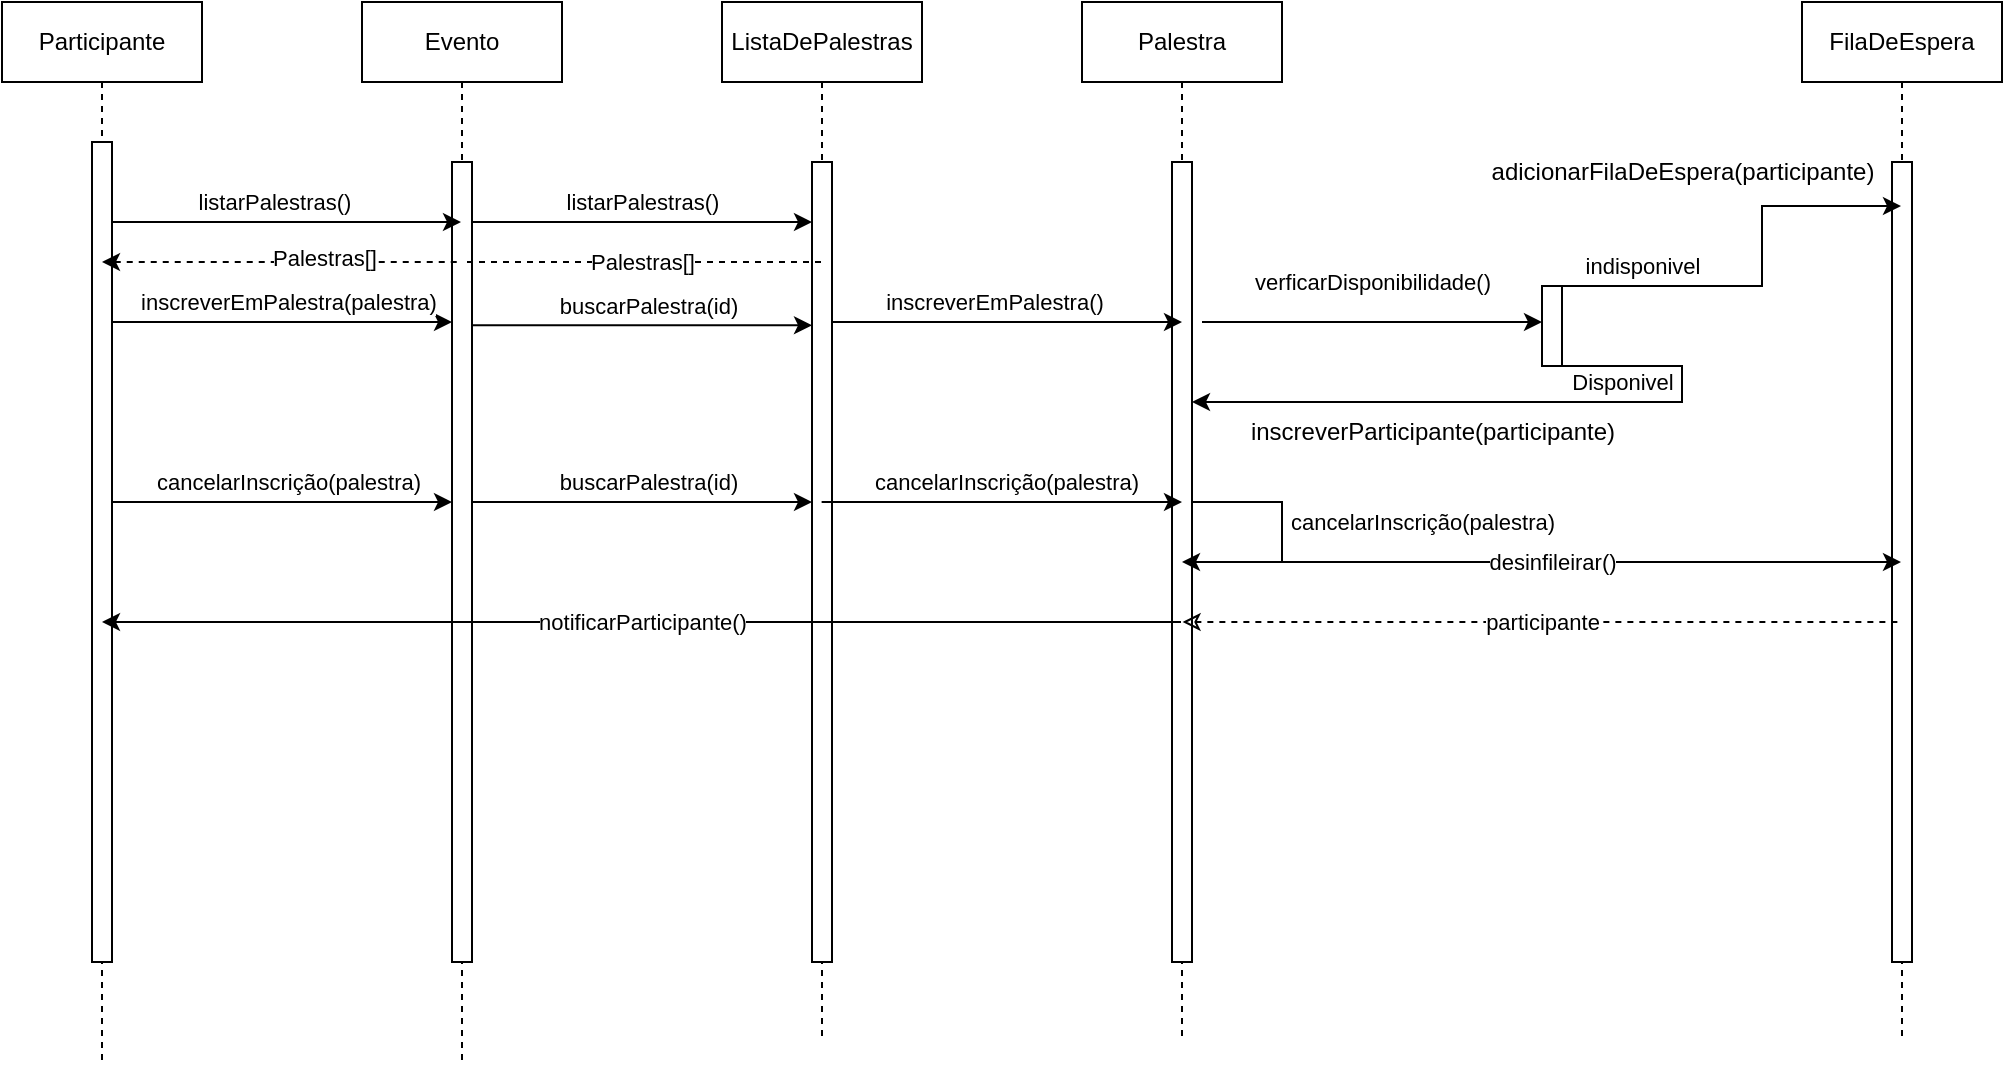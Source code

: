<mxfile version="26.2.14">
  <diagram name="Page-1" id="2YBvvXClWsGukQMizWep">
    <mxGraphModel dx="955" dy="528" grid="1" gridSize="10" guides="1" tooltips="1" connect="1" arrows="1" fold="1" page="1" pageScale="1" pageWidth="850" pageHeight="1100" math="0" shadow="0">
      <root>
        <mxCell id="0" />
        <mxCell id="1" parent="0" />
        <mxCell id="aM9ryv3xv72pqoxQDRHE-1" value="Participante" style="shape=umlLifeline;perimeter=lifelinePerimeter;whiteSpace=wrap;html=1;container=0;dropTarget=0;collapsible=0;recursiveResize=0;outlineConnect=0;portConstraint=eastwest;newEdgeStyle={&quot;edgeStyle&quot;:&quot;elbowEdgeStyle&quot;,&quot;elbow&quot;:&quot;vertical&quot;,&quot;curved&quot;:0,&quot;rounded&quot;:0};" parent="1" vertex="1">
          <mxGeometry x="40" y="40" width="100" height="530" as="geometry" />
        </mxCell>
        <mxCell id="aM9ryv3xv72pqoxQDRHE-2" value="" style="html=1;points=[];perimeter=orthogonalPerimeter;outlineConnect=0;targetShapes=umlLifeline;portConstraint=eastwest;newEdgeStyle={&quot;edgeStyle&quot;:&quot;elbowEdgeStyle&quot;,&quot;elbow&quot;:&quot;vertical&quot;,&quot;curved&quot;:0,&quot;rounded&quot;:0};" parent="aM9ryv3xv72pqoxQDRHE-1" vertex="1">
          <mxGeometry x="45" y="70" width="10" height="410" as="geometry" />
        </mxCell>
        <mxCell id="aM9ryv3xv72pqoxQDRHE-5" value="Evento" style="shape=umlLifeline;perimeter=lifelinePerimeter;whiteSpace=wrap;html=1;container=0;dropTarget=0;collapsible=0;recursiveResize=0;outlineConnect=0;portConstraint=eastwest;newEdgeStyle={&quot;edgeStyle&quot;:&quot;elbowEdgeStyle&quot;,&quot;elbow&quot;:&quot;vertical&quot;,&quot;curved&quot;:0,&quot;rounded&quot;:0};" parent="1" vertex="1">
          <mxGeometry x="220" y="40" width="100" height="530" as="geometry" />
        </mxCell>
        <mxCell id="aM9ryv3xv72pqoxQDRHE-6" value="" style="html=1;points=[];perimeter=orthogonalPerimeter;outlineConnect=0;targetShapes=umlLifeline;portConstraint=eastwest;newEdgeStyle={&quot;edgeStyle&quot;:&quot;elbowEdgeStyle&quot;,&quot;elbow&quot;:&quot;vertical&quot;,&quot;curved&quot;:0,&quot;rounded&quot;:0};" parent="aM9ryv3xv72pqoxQDRHE-5" vertex="1">
          <mxGeometry x="45" y="80" width="10" height="400" as="geometry" />
        </mxCell>
        <mxCell id="brVLwmycuiolt7G4G05W-1" value="Palestra" style="shape=umlLifeline;perimeter=lifelinePerimeter;whiteSpace=wrap;html=1;container=0;dropTarget=0;collapsible=0;recursiveResize=0;outlineConnect=0;portConstraint=eastwest;newEdgeStyle={&quot;edgeStyle&quot;:&quot;elbowEdgeStyle&quot;,&quot;elbow&quot;:&quot;vertical&quot;,&quot;curved&quot;:0,&quot;rounded&quot;:0};" parent="1" vertex="1">
          <mxGeometry x="580" y="40" width="100" height="520" as="geometry" />
        </mxCell>
        <mxCell id="brVLwmycuiolt7G4G05W-2" value="" style="html=1;points=[];perimeter=orthogonalPerimeter;outlineConnect=0;targetShapes=umlLifeline;portConstraint=eastwest;newEdgeStyle={&quot;edgeStyle&quot;:&quot;elbowEdgeStyle&quot;,&quot;elbow&quot;:&quot;vertical&quot;,&quot;curved&quot;:0,&quot;rounded&quot;:0};" parent="brVLwmycuiolt7G4G05W-1" vertex="1">
          <mxGeometry x="45" y="80" width="10" height="400" as="geometry" />
        </mxCell>
        <mxCell id="brVLwmycuiolt7G4G05W-31" value="cancelarInscrição(palestra)" style="endArrow=classic;html=1;rounded=0;" parent="brVLwmycuiolt7G4G05W-1" source="brVLwmycuiolt7G4G05W-2" target="brVLwmycuiolt7G4G05W-1" edge="1">
          <mxGeometry x="-0.121" y="70" width="50" height="50" relative="1" as="geometry">
            <mxPoint x="60" y="250" as="sourcePoint" />
            <mxPoint x="230" y="250" as="targetPoint" />
            <Array as="points">
              <mxPoint x="100" y="250" />
              <mxPoint x="100" y="280" />
            </Array>
            <mxPoint as="offset" />
          </mxGeometry>
        </mxCell>
        <mxCell id="brVLwmycuiolt7G4G05W-3" value="ListaDePalestras" style="shape=umlLifeline;perimeter=lifelinePerimeter;whiteSpace=wrap;html=1;container=0;dropTarget=0;collapsible=0;recursiveResize=0;outlineConnect=0;portConstraint=eastwest;newEdgeStyle={&quot;edgeStyle&quot;:&quot;elbowEdgeStyle&quot;,&quot;elbow&quot;:&quot;vertical&quot;,&quot;curved&quot;:0,&quot;rounded&quot;:0};" parent="1" vertex="1">
          <mxGeometry x="400" y="40" width="100" height="520" as="geometry" />
        </mxCell>
        <mxCell id="brVLwmycuiolt7G4G05W-4" value="" style="html=1;points=[];perimeter=orthogonalPerimeter;outlineConnect=0;targetShapes=umlLifeline;portConstraint=eastwest;newEdgeStyle={&quot;edgeStyle&quot;:&quot;elbowEdgeStyle&quot;,&quot;elbow&quot;:&quot;vertical&quot;,&quot;curved&quot;:0,&quot;rounded&quot;:0};" parent="brVLwmycuiolt7G4G05W-3" vertex="1">
          <mxGeometry x="45" y="80" width="10" height="400" as="geometry" />
        </mxCell>
        <mxCell id="brVLwmycuiolt7G4G05W-5" value="FilaDeEspera" style="shape=umlLifeline;perimeter=lifelinePerimeter;whiteSpace=wrap;html=1;container=0;dropTarget=0;collapsible=0;recursiveResize=0;outlineConnect=0;portConstraint=eastwest;newEdgeStyle={&quot;edgeStyle&quot;:&quot;elbowEdgeStyle&quot;,&quot;elbow&quot;:&quot;vertical&quot;,&quot;curved&quot;:0,&quot;rounded&quot;:0};" parent="1" vertex="1">
          <mxGeometry x="940" y="40" width="100" height="520" as="geometry" />
        </mxCell>
        <mxCell id="brVLwmycuiolt7G4G05W-6" value="" style="html=1;points=[];perimeter=orthogonalPerimeter;outlineConnect=0;targetShapes=umlLifeline;portConstraint=eastwest;newEdgeStyle={&quot;edgeStyle&quot;:&quot;elbowEdgeStyle&quot;,&quot;elbow&quot;:&quot;vertical&quot;,&quot;curved&quot;:0,&quot;rounded&quot;:0};" parent="brVLwmycuiolt7G4G05W-5" vertex="1">
          <mxGeometry x="45" y="80" width="10" height="400" as="geometry" />
        </mxCell>
        <mxCell id="brVLwmycuiolt7G4G05W-7" value="listarPalestras()" style="endArrow=classic;html=1;rounded=0;" parent="1" source="aM9ryv3xv72pqoxQDRHE-2" target="aM9ryv3xv72pqoxQDRHE-5" edge="1">
          <mxGeometry x="-0.079" y="10" width="50" height="50" relative="1" as="geometry">
            <mxPoint x="140" y="350" as="sourcePoint" />
            <mxPoint x="190" y="300" as="targetPoint" />
            <Array as="points">
              <mxPoint x="180" y="150" />
            </Array>
            <mxPoint as="offset" />
          </mxGeometry>
        </mxCell>
        <mxCell id="brVLwmycuiolt7G4G05W-9" value="listarPalestras()" style="endArrow=classic;html=1;rounded=0;" parent="1" source="aM9ryv3xv72pqoxQDRHE-6" target="brVLwmycuiolt7G4G05W-4" edge="1">
          <mxGeometry y="10" width="50" height="50" relative="1" as="geometry">
            <mxPoint x="140" y="350" as="sourcePoint" />
            <mxPoint x="190" y="300" as="targetPoint" />
            <Array as="points">
              <mxPoint x="360" y="150" />
            </Array>
            <mxPoint as="offset" />
          </mxGeometry>
        </mxCell>
        <mxCell id="brVLwmycuiolt7G4G05W-11" value="Palestras[]" style="endArrow=none;dashed=1;html=1;rounded=0;" parent="1" source="brVLwmycuiolt7G4G05W-3" target="aM9ryv3xv72pqoxQDRHE-5" edge="1">
          <mxGeometry width="50" height="50" relative="1" as="geometry">
            <mxPoint x="340" y="220" as="sourcePoint" />
            <mxPoint x="390" y="170" as="targetPoint" />
            <Array as="points">
              <mxPoint x="360" y="170" />
            </Array>
          </mxGeometry>
        </mxCell>
        <mxCell id="brVLwmycuiolt7G4G05W-14" value="inscreverEmPalestra(palestra)" style="endArrow=classic;html=1;rounded=0;" parent="1" source="aM9ryv3xv72pqoxQDRHE-2" target="aM9ryv3xv72pqoxQDRHE-6" edge="1">
          <mxGeometry x="0.029" y="10" width="50" height="50" relative="1" as="geometry">
            <mxPoint x="100" y="200" as="sourcePoint" />
            <mxPoint x="260" y="200" as="targetPoint" />
            <Array as="points">
              <mxPoint x="185" y="200" />
            </Array>
            <mxPoint as="offset" />
          </mxGeometry>
        </mxCell>
        <mxCell id="brVLwmycuiolt7G4G05W-16" value="inscreverEmPalestra()" style="endArrow=classic;html=1;rounded=0;" parent="1" source="brVLwmycuiolt7G4G05W-4" edge="1">
          <mxGeometry x="-0.079" y="10" width="50" height="50" relative="1" as="geometry">
            <mxPoint x="460" y="200" as="sourcePoint" />
            <mxPoint x="630" y="200" as="targetPoint" />
            <Array as="points">
              <mxPoint x="540" y="200" />
            </Array>
            <mxPoint as="offset" />
          </mxGeometry>
        </mxCell>
        <mxCell id="brVLwmycuiolt7G4G05W-18" value="verficarDisponibilidade()" style="endArrow=classic;html=1;rounded=0;" parent="1" target="brVLwmycuiolt7G4G05W-19" edge="1">
          <mxGeometry y="20" width="50" height="50" relative="1" as="geometry">
            <mxPoint x="640" y="200" as="sourcePoint" />
            <mxPoint x="840" y="200" as="targetPoint" />
            <Array as="points" />
            <mxPoint as="offset" />
          </mxGeometry>
        </mxCell>
        <mxCell id="brVLwmycuiolt7G4G05W-19" value="" style="html=1;points=[[0,0,0,0,5],[0,1,0,0,-5],[1,0,0,0,5],[1,1,0,0,-5]];perimeter=orthogonalPerimeter;outlineConnect=0;targetShapes=umlLifeline;portConstraint=eastwest;newEdgeStyle={&quot;curved&quot;:0,&quot;rounded&quot;:0};" parent="1" vertex="1">
          <mxGeometry x="810" y="182" width="10" height="40" as="geometry" />
        </mxCell>
        <mxCell id="brVLwmycuiolt7G4G05W-20" value="indisponivel" style="endArrow=classic;html=1;rounded=0;" parent="1" edge="1">
          <mxGeometry x="-0.618" y="10" width="50" height="50" relative="1" as="geometry">
            <mxPoint x="820" y="182" as="sourcePoint" />
            <mxPoint x="989.5" y="142" as="targetPoint" />
            <Array as="points">
              <mxPoint x="920" y="182" />
              <mxPoint x="920" y="142" />
              <mxPoint x="950" y="142" />
            </Array>
            <mxPoint as="offset" />
          </mxGeometry>
        </mxCell>
        <mxCell id="brVLwmycuiolt7G4G05W-21" value="Disponivel" style="endArrow=classic;html=1;rounded=0;" parent="1" target="brVLwmycuiolt7G4G05W-2" edge="1">
          <mxGeometry x="-0.814" y="-8" width="50" height="50" relative="1" as="geometry">
            <mxPoint x="820" y="222" as="sourcePoint" />
            <mxPoint x="640" y="262" as="targetPoint" />
            <Array as="points">
              <mxPoint x="880" y="222" />
              <mxPoint x="880" y="240" />
              <mxPoint x="760" y="240" />
            </Array>
            <mxPoint as="offset" />
          </mxGeometry>
        </mxCell>
        <mxCell id="brVLwmycuiolt7G4G05W-24" value="adicionarFilaDeEspera(participante)" style="text;html=1;align=center;verticalAlign=middle;resizable=0;points=[];autosize=1;strokeColor=none;fillColor=none;" parent="1" vertex="1">
          <mxGeometry x="770" y="110" width="220" height="30" as="geometry" />
        </mxCell>
        <mxCell id="brVLwmycuiolt7G4G05W-25" value="inscreverParticipante(participante)" style="text;html=1;align=center;verticalAlign=middle;resizable=0;points=[];autosize=1;strokeColor=none;fillColor=none;" parent="1" vertex="1">
          <mxGeometry x="650" y="240" width="210" height="30" as="geometry" />
        </mxCell>
        <mxCell id="brVLwmycuiolt7G4G05W-12" value="" style="endArrow=none;dashed=1;html=1;rounded=0;startArrow=classic;startFill=1;" parent="1" source="aM9ryv3xv72pqoxQDRHE-1" target="aM9ryv3xv72pqoxQDRHE-5" edge="1">
          <mxGeometry width="50" height="50" relative="1" as="geometry">
            <mxPoint x="280" y="170" as="sourcePoint" />
            <mxPoint x="110" y="170" as="targetPoint" />
            <Array as="points">
              <mxPoint x="190" y="170" />
            </Array>
          </mxGeometry>
        </mxCell>
        <mxCell id="brVLwmycuiolt7G4G05W-13" value="Palestras[]" style="edgeLabel;html=1;align=center;verticalAlign=middle;resizable=0;points=[];" parent="brVLwmycuiolt7G4G05W-12" vertex="1" connectable="0">
          <mxGeometry x="0.157" y="1" relative="1" as="geometry">
            <mxPoint x="7" y="-1" as="offset" />
          </mxGeometry>
        </mxCell>
        <mxCell id="brVLwmycuiolt7G4G05W-26" value="cancelarInscrição(palestra)" style="endArrow=classic;html=1;rounded=0;" parent="1" edge="1">
          <mxGeometry x="0.029" y="10" width="50" height="50" relative="1" as="geometry">
            <mxPoint x="95" y="290" as="sourcePoint" />
            <mxPoint x="265" y="290" as="targetPoint" />
            <Array as="points">
              <mxPoint x="190" y="290" />
            </Array>
            <mxPoint as="offset" />
          </mxGeometry>
        </mxCell>
        <mxCell id="brVLwmycuiolt7G4G05W-28" value="buscarPalestra(id)" style="endArrow=classic;html=1;rounded=0;" parent="1" source="aM9ryv3xv72pqoxQDRHE-6" target="brVLwmycuiolt7G4G05W-4" edge="1">
          <mxGeometry x="0.03" y="10" width="50" height="50" relative="1" as="geometry">
            <mxPoint x="280" y="202" as="sourcePoint" />
            <mxPoint x="445" y="201.66" as="targetPoint" />
            <Array as="points">
              <mxPoint x="360" y="201.66" />
            </Array>
            <mxPoint as="offset" />
          </mxGeometry>
        </mxCell>
        <mxCell id="brVLwmycuiolt7G4G05W-29" value="buscarPalestra(id)" style="endArrow=classic;html=1;rounded=0;" parent="1" edge="1">
          <mxGeometry x="0.03" y="10" width="50" height="50" relative="1" as="geometry">
            <mxPoint x="275" y="290" as="sourcePoint" />
            <mxPoint x="445" y="290" as="targetPoint" />
            <Array as="points">
              <mxPoint x="370" y="290" />
            </Array>
            <mxPoint as="offset" />
          </mxGeometry>
        </mxCell>
        <mxCell id="brVLwmycuiolt7G4G05W-30" value="cancelarInscrição(palestra)" style="endArrow=classic;html=1;rounded=0;" parent="1" edge="1">
          <mxGeometry x="0.029" y="10" width="50" height="50" relative="1" as="geometry">
            <mxPoint x="449.81" y="290" as="sourcePoint" />
            <mxPoint x="630" y="290" as="targetPoint" />
            <Array as="points">
              <mxPoint x="555" y="290" />
            </Array>
            <mxPoint as="offset" />
          </mxGeometry>
        </mxCell>
        <mxCell id="brVLwmycuiolt7G4G05W-32" value="desinfileirar()" style="endArrow=classic;html=1;rounded=0;" parent="1" target="brVLwmycuiolt7G4G05W-5" edge="1">
          <mxGeometry width="50" height="50" relative="1" as="geometry">
            <mxPoint x="640" y="320" as="sourcePoint" />
            <mxPoint x="740" y="310" as="targetPoint" />
            <Array as="points">
              <mxPoint x="720" y="320" />
            </Array>
          </mxGeometry>
        </mxCell>
        <mxCell id="brVLwmycuiolt7G4G05W-33" value="participante" style="endArrow=none;dashed=1;html=1;rounded=0;endFill=1;startArrow=classic;startFill=0;" parent="1" edge="1">
          <mxGeometry width="50" height="50" relative="1" as="geometry">
            <mxPoint x="630.31" y="350" as="sourcePoint" />
            <mxPoint x="990.0" y="350" as="targetPoint" />
          </mxGeometry>
        </mxCell>
        <mxCell id="brVLwmycuiolt7G4G05W-34" value="notificarParticipante()" style="endArrow=classic;html=1;rounded=0;" parent="1" source="brVLwmycuiolt7G4G05W-1" target="aM9ryv3xv72pqoxQDRHE-1" edge="1">
          <mxGeometry width="50" height="50" relative="1" as="geometry">
            <mxPoint x="550" y="380" as="sourcePoint" />
            <mxPoint x="600" y="330" as="targetPoint" />
            <Array as="points">
              <mxPoint x="540" y="350" />
            </Array>
          </mxGeometry>
        </mxCell>
      </root>
    </mxGraphModel>
  </diagram>
</mxfile>
